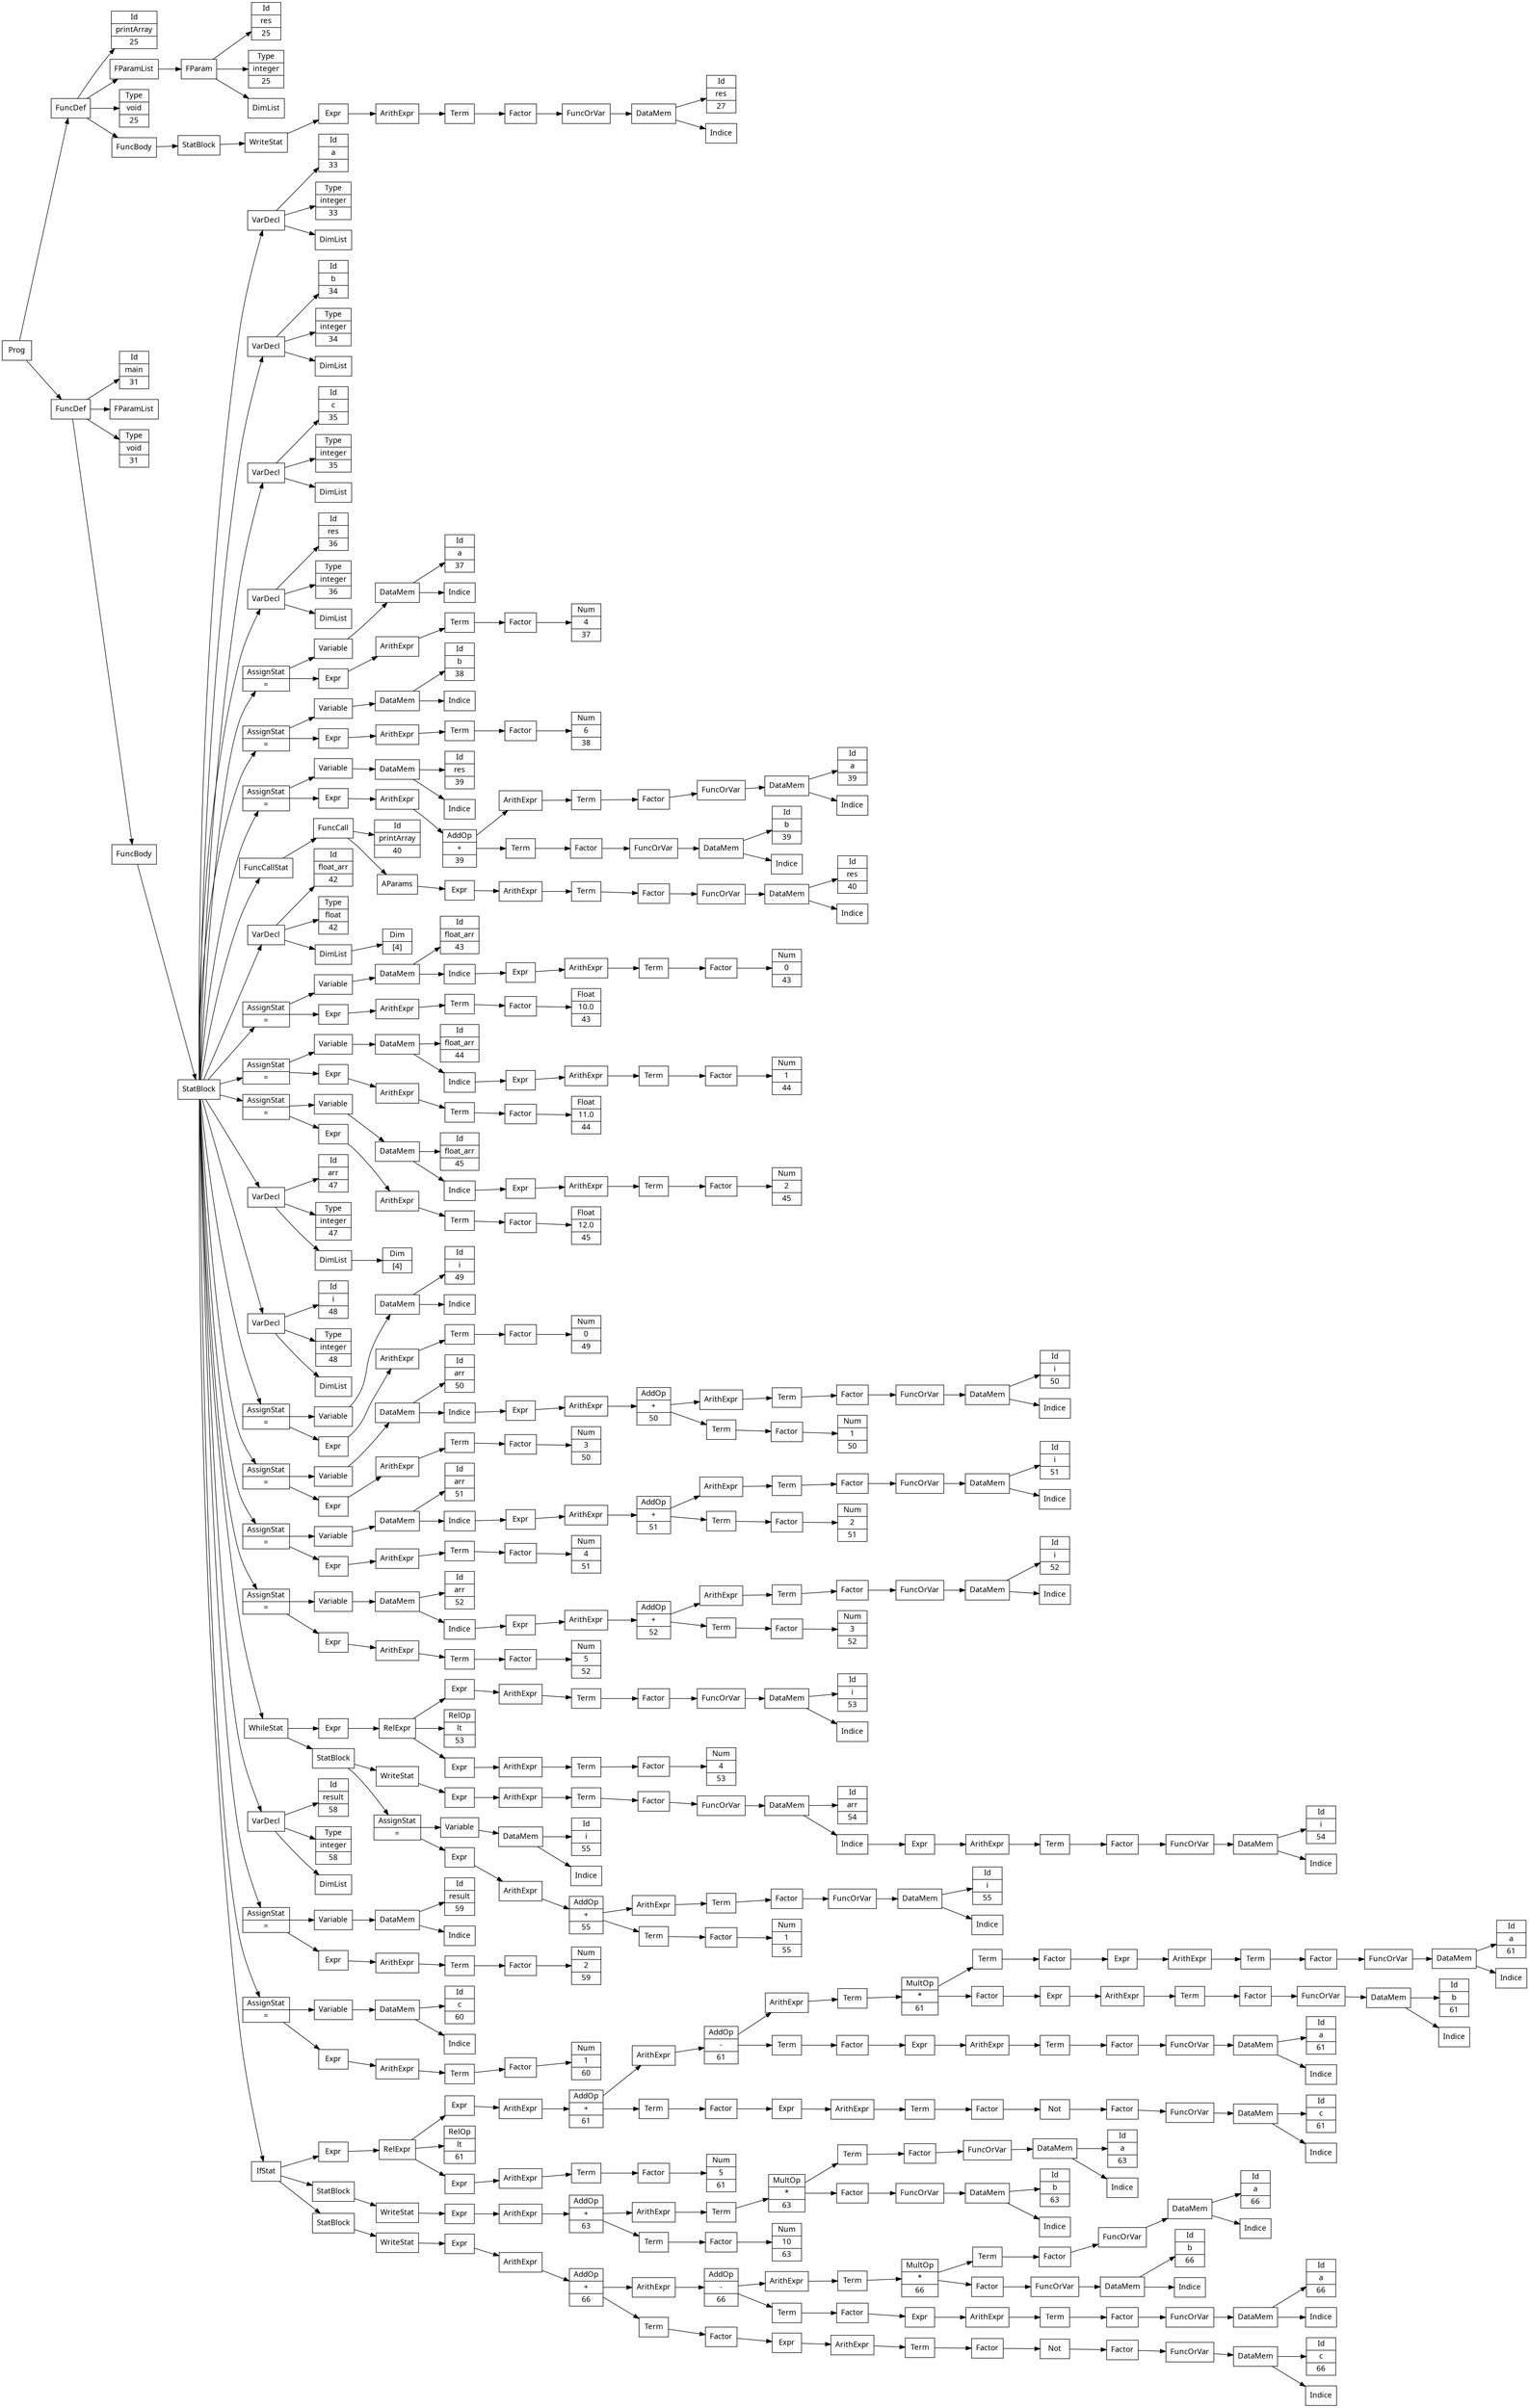digraph AST {
node [shape=record];
node [fontname=Sans];charset="UTF-8" splines=true splines=spline rankdir =LR
1827 -> 1412 -> 1394;
1394[label="Id | printArray | 25"]
1412 -> 1399 -> 1398 -> 1395;
1395[label="Id | res | 25"]
1398 -> 1396;
1396[label="Type | integer | 25"]
1398 -> 1397;
1397[label="DimList"]
1398[label="FParam"];
1399[label="FParamList"];
1412 -> 1400;
1400[label="Type | void | 25"]
1412 -> 1411 -> 1410 -> 1409 -> 1408 -> 1407 -> 1406 -> 1405 -> 1404 -> 1403 -> 1401;
1401[label="Id | res | 27"]
1403 -> 1402;
1402[label="Indice"]
1403[label="DataMem"];
1404[label="FuncOrVar"];
1405[label="Factor"];
1406[label="Term"];
1407[label="ArithExpr"];
1408[label="Expr"];
1409[label="WriteStat"];
1410[label="StatBlock"];
1411[label="FuncBody"];
1412[label="FuncDef"];
1827 -> 1826 -> 1413;
1413[label="Id | main | 31"]
1826 -> 1414;
1414[label="FParamList"]
1826 -> 1415;
1415[label="Type | void | 31"]
1826 -> 1825 -> 1824 -> 1419 -> 1416;
1416[label="Id | a | 33"]
1419 -> 1417;
1417[label="Type | integer | 33"]
1419 -> 1418;
1418[label="DimList"]
1419[label="VarDecl"];
1824 -> 1423 -> 1420;
1420[label="Id | b | 34"]
1423 -> 1421;
1421[label="Type | integer | 34"]
1423 -> 1422;
1422[label="DimList"]
1423[label="VarDecl"];
1824 -> 1427 -> 1424;
1424[label="Id | c | 35"]
1427 -> 1425;
1425[label="Type | integer | 35"]
1427 -> 1426;
1426[label="DimList"]
1427[label="VarDecl"];
1824 -> 1431 -> 1428;
1428[label="Id | res | 36"]
1431 -> 1429;
1429[label="Type | integer | 36"]
1431 -> 1430;
1430[label="DimList"]
1431[label="VarDecl"];
1824 -> 1441 -> 1435 -> 1434 -> 1432;
1432[label="Id | a | 37"]
1434 -> 1433;
1433[label="Indice"]
1434[label="DataMem"];
1435[label="Variable"];
1441 -> 1440 -> 1439 -> 1438 -> 1437 -> 1436;
1436[label="Num | 4 | 37"]
1437[label="Factor"];
1438[label="Term"];
1439[label="ArithExpr"];
1440[label="Expr"];
1441[label="AssignStat | ="];
1824 -> 1451 -> 1445 -> 1444 -> 1442;
1442[label="Id | b | 38"]
1444 -> 1443;
1443[label="Indice"]
1444[label="DataMem"];
1445[label="Variable"];
1451 -> 1450 -> 1449 -> 1448 -> 1447 -> 1446;
1446[label="Num | 6 | 38"]
1447[label="Factor"];
1448[label="Term"];
1449[label="ArithExpr"];
1450[label="Expr"];
1451[label="AssignStat | ="];
1824 -> 1472 -> 1455 -> 1454 -> 1452;
1452[label="Id | res | 39"]
1454 -> 1453;
1453[label="Indice"]
1454[label="DataMem"];
1455[label="Variable"];
1472 -> 1471 -> 1470 -> 1463 -> 1462 -> 1461 -> 1460 -> 1459 -> 1458 -> 1456;
1456[label="Id | a | 39"]
1458 -> 1457;
1457[label="Indice"]
1458[label="DataMem"];
1459[label="FuncOrVar"];
1460[label="Factor"];
1461[label="Term"];
1462[label="ArithExpr"];
1463 -> 1469 -> 1468 -> 1467 -> 1466 -> 1464;
1464[label="Id | b | 39"]
1466 -> 1465;
1465[label="Indice"]
1466[label="DataMem"];
1467[label="FuncOrVar"];
1468[label="Factor"];
1469[label="Term"];
1463[label="AddOp | + | 39"];
1470[label="ArithExpr"];
1471[label="Expr"];
1472[label="AssignStat | ="];
1824 -> 1485 -> 1484 -> 1473;
1473[label="Id | printArray | 40"]
1484 -> 1483 -> 1482 -> 1481 -> 1480 -> 1479 -> 1478 -> 1477 -> 1475;
1475[label="Id | res | 40"]
1477 -> 1476;
1476[label="Indice"]
1477[label="DataMem"];
1478[label="FuncOrVar"];
1479[label="Factor"];
1480[label="Term"];
1481[label="ArithExpr"];
1482[label="Expr"];
1483[label="AParams"];
1484[label="FuncCall"];
1485[label="FuncCallStat"];
1824 -> 1490 -> 1486;
1486[label="Id | float_arr | 42"]
1490 -> 1487;
1487[label="Type | float | 42"]
1490 -> 1489 -> 1488;
1488[label="Dim | [4]"]
1489[label="DimList"];
1490[label="VarDecl"];
1824 -> 1505 -> 1499 -> 1498 -> 1491;
1491[label="Id | float_arr | 43"]
1498 -> 1497 -> 1496 -> 1495 -> 1494 -> 1493 -> 1492;
1492[label="Num | 0 | 43"]
1493[label="Factor"];
1494[label="Term"];
1495[label="ArithExpr"];
1496[label="Expr"];
1497[label="Indice"];
1498[label="DataMem"];
1499[label="Variable"];
1505 -> 1504 -> 1503 -> 1502 -> 1501 -> 1500;
1500[label="Float | 10.0 | 43"]
1501[label="Factor"];
1502[label="Term"];
1503[label="ArithExpr"];
1504[label="Expr"];
1505[label="AssignStat | ="];
1824 -> 1520 -> 1514 -> 1513 -> 1506;
1506[label="Id | float_arr | 44"]
1513 -> 1512 -> 1511 -> 1510 -> 1509 -> 1508 -> 1507;
1507[label="Num | 1 | 44"]
1508[label="Factor"];
1509[label="Term"];
1510[label="ArithExpr"];
1511[label="Expr"];
1512[label="Indice"];
1513[label="DataMem"];
1514[label="Variable"];
1520 -> 1519 -> 1518 -> 1517 -> 1516 -> 1515;
1515[label="Float | 11.0 | 44"]
1516[label="Factor"];
1517[label="Term"];
1518[label="ArithExpr"];
1519[label="Expr"];
1520[label="AssignStat | ="];
1824 -> 1535 -> 1529 -> 1528 -> 1521;
1521[label="Id | float_arr | 45"]
1528 -> 1527 -> 1526 -> 1525 -> 1524 -> 1523 -> 1522;
1522[label="Num | 2 | 45"]
1523[label="Factor"];
1524[label="Term"];
1525[label="ArithExpr"];
1526[label="Expr"];
1527[label="Indice"];
1528[label="DataMem"];
1529[label="Variable"];
1535 -> 1534 -> 1533 -> 1532 -> 1531 -> 1530;
1530[label="Float | 12.0 | 45"]
1531[label="Factor"];
1532[label="Term"];
1533[label="ArithExpr"];
1534[label="Expr"];
1535[label="AssignStat | ="];
1824 -> 1540 -> 1536;
1536[label="Id | arr | 47"]
1540 -> 1537;
1537[label="Type | integer | 47"]
1540 -> 1539 -> 1538;
1538[label="Dim | [4]"]
1539[label="DimList"];
1540[label="VarDecl"];
1824 -> 1544 -> 1541;
1541[label="Id | i | 48"]
1544 -> 1542;
1542[label="Type | integer | 48"]
1544 -> 1543;
1543[label="DimList"]
1544[label="VarDecl"];
1824 -> 1554 -> 1548 -> 1547 -> 1545;
1545[label="Id | i | 49"]
1547 -> 1546;
1546[label="Indice"]
1547[label="DataMem"];
1548[label="Variable"];
1554 -> 1553 -> 1552 -> 1551 -> 1550 -> 1549;
1549[label="Num | 0 | 49"]
1550[label="Factor"];
1551[label="Term"];
1552[label="ArithExpr"];
1553[label="Expr"];
1554[label="AssignStat | ="];
1824 -> 1577 -> 1571 -> 1570 -> 1555;
1555[label="Id | arr | 50"]
1570 -> 1569 -> 1568 -> 1567 -> 1563 -> 1562 -> 1561 -> 1560 -> 1559 -> 1558 -> 1556;
1556[label="Id | i | 50"]
1558 -> 1557;
1557[label="Indice"]
1558[label="DataMem"];
1559[label="FuncOrVar"];
1560[label="Factor"];
1561[label="Term"];
1562[label="ArithExpr"];
1563 -> 1566 -> 1565 -> 1564;
1564[label="Num | 1 | 50"]
1565[label="Factor"];
1566[label="Term"];
1563[label="AddOp | + | 50"];
1567[label="ArithExpr"];
1568[label="Expr"];
1569[label="Indice"];
1570[label="DataMem"];
1571[label="Variable"];
1577 -> 1576 -> 1575 -> 1574 -> 1573 -> 1572;
1572[label="Num | 3 | 50"]
1573[label="Factor"];
1574[label="Term"];
1575[label="ArithExpr"];
1576[label="Expr"];
1577[label="AssignStat | ="];
1824 -> 1600 -> 1594 -> 1593 -> 1578;
1578[label="Id | arr | 51"]
1593 -> 1592 -> 1591 -> 1590 -> 1586 -> 1585 -> 1584 -> 1583 -> 1582 -> 1581 -> 1579;
1579[label="Id | i | 51"]
1581 -> 1580;
1580[label="Indice"]
1581[label="DataMem"];
1582[label="FuncOrVar"];
1583[label="Factor"];
1584[label="Term"];
1585[label="ArithExpr"];
1586 -> 1589 -> 1588 -> 1587;
1587[label="Num | 2 | 51"]
1588[label="Factor"];
1589[label="Term"];
1586[label="AddOp | + | 51"];
1590[label="ArithExpr"];
1591[label="Expr"];
1592[label="Indice"];
1593[label="DataMem"];
1594[label="Variable"];
1600 -> 1599 -> 1598 -> 1597 -> 1596 -> 1595;
1595[label="Num | 4 | 51"]
1596[label="Factor"];
1597[label="Term"];
1598[label="ArithExpr"];
1599[label="Expr"];
1600[label="AssignStat | ="];
1824 -> 1623 -> 1617 -> 1616 -> 1601;
1601[label="Id | arr | 52"]
1616 -> 1615 -> 1614 -> 1613 -> 1609 -> 1608 -> 1607 -> 1606 -> 1605 -> 1604 -> 1602;
1602[label="Id | i | 52"]
1604 -> 1603;
1603[label="Indice"]
1604[label="DataMem"];
1605[label="FuncOrVar"];
1606[label="Factor"];
1607[label="Term"];
1608[label="ArithExpr"];
1609 -> 1612 -> 1611 -> 1610;
1610[label="Num | 3 | 52"]
1611[label="Factor"];
1612[label="Term"];
1609[label="AddOp | + | 52"];
1613[label="ArithExpr"];
1614[label="Expr"];
1615[label="Indice"];
1616[label="DataMem"];
1617[label="Variable"];
1623 -> 1622 -> 1621 -> 1620 -> 1619 -> 1618;
1618[label="Num | 5 | 52"]
1619[label="Factor"];
1620[label="Term"];
1621[label="ArithExpr"];
1622[label="Expr"];
1623[label="AssignStat | ="];
1824 -> 1676 -> 1639 -> 1638 -> 1631 -> 1630 -> 1629 -> 1628 -> 1627 -> 1626 -> 1624;
1624[label="Id | i | 53"]
1626 -> 1625;
1625[label="Indice"]
1626[label="DataMem"];
1627[label="FuncOrVar"];
1628[label="Factor"];
1629[label="Term"];
1630[label="ArithExpr"];
1631[label="Expr"];
1638 -> 1632;
1632[label="RelOp | lt | 53"]
1638 -> 1637 -> 1636 -> 1635 -> 1634 -> 1633;
1633[label="Num | 4 | 53"]
1634[label="Factor"];
1635[label="Term"];
1636[label="ArithExpr"];
1637[label="Expr"];
1638[label="RelExpr"];
1639[label="Expr"];
1676 -> 1675 -> 1656 -> 1655 -> 1654 -> 1653 -> 1652 -> 1651 -> 1650 -> 1640;
1640[label="Id | arr | 54"]
1650 -> 1649 -> 1648 -> 1647 -> 1646 -> 1645 -> 1644 -> 1643 -> 1641;
1641[label="Id | i | 54"]
1643 -> 1642;
1642[label="Indice"]
1643[label="DataMem"];
1644[label="FuncOrVar"];
1645[label="Factor"];
1646[label="Term"];
1647[label="ArithExpr"];
1648[label="Expr"];
1649[label="Indice"];
1650[label="DataMem"];
1651[label="FuncOrVar"];
1652[label="Factor"];
1653[label="Term"];
1654[label="ArithExpr"];
1655[label="Expr"];
1656[label="WriteStat"];
1675 -> 1674 -> 1660 -> 1659 -> 1657;
1657[label="Id | i | 55"]
1659 -> 1658;
1658[label="Indice"]
1659[label="DataMem"];
1660[label="Variable"];
1674 -> 1673 -> 1672 -> 1668 -> 1667 -> 1666 -> 1665 -> 1664 -> 1663 -> 1661;
1661[label="Id | i | 55"]
1663 -> 1662;
1662[label="Indice"]
1663[label="DataMem"];
1664[label="FuncOrVar"];
1665[label="Factor"];
1666[label="Term"];
1667[label="ArithExpr"];
1668 -> 1671 -> 1670 -> 1669;
1669[label="Num | 1 | 55"]
1670[label="Factor"];
1671[label="Term"];
1668[label="AddOp | + | 55"];
1672[label="ArithExpr"];
1673[label="Expr"];
1674[label="AssignStat | ="];
1675[label="StatBlock"];
1676[label="WhileStat"];
1824 -> 1680 -> 1677;
1677[label="Id | result | 58"]
1680 -> 1678;
1678[label="Type | integer | 58"]
1680 -> 1679;
1679[label="DimList"]
1680[label="VarDecl"];
1824 -> 1690 -> 1684 -> 1683 -> 1681;
1681[label="Id | result | 59"]
1683 -> 1682;
1682[label="Indice"]
1683[label="DataMem"];
1684[label="Variable"];
1690 -> 1689 -> 1688 -> 1687 -> 1686 -> 1685;
1685[label="Num | 2 | 59"]
1686[label="Factor"];
1687[label="Term"];
1688[label="ArithExpr"];
1689[label="Expr"];
1690[label="AssignStat | ="];
1824 -> 1700 -> 1694 -> 1693 -> 1691;
1691[label="Id | c | 60"]
1693 -> 1692;
1692[label="Indice"]
1693[label="DataMem"];
1694[label="Variable"];
1700 -> 1699 -> 1698 -> 1697 -> 1696 -> 1695;
1695[label="Num | 1 | 60"]
1696[label="Factor"];
1697[label="Term"];
1698[label="ArithExpr"];
1699[label="Expr"];
1700[label="AssignStat | ="];
1824 -> 1823 -> 1757 -> 1756 -> 1749 -> 1748 -> 1735 -> 1734 -> 1723 -> 1722 -> 1721 -> 1711 -> 1710 -> 1709 -> 1708 -> 1707 -> 1706 -> 1705 -> 1704 -> 1703 -> 1701;
1701[label="Id | a | 61"]
1703 -> 1702;
1702[label="Indice"]
1703[label="DataMem"];
1704[label="FuncOrVar"];
1705[label="Factor"];
1706[label="Term"];
1707[label="ArithExpr"];
1708[label="Expr"];
1709[label="Factor"];
1710[label="Term"];
1711 -> 1720 -> 1719 -> 1718 -> 1717 -> 1716 -> 1715 -> 1714 -> 1712;
1712[label="Id | b | 61"]
1714 -> 1713;
1713[label="Indice"]
1714[label="DataMem"];
1715[label="FuncOrVar"];
1716[label="Factor"];
1717[label="Term"];
1718[label="ArithExpr"];
1719[label="Expr"];
1720[label="Factor"];
1711[label="MultOp | * | 61"];
1721[label="Term"];
1722[label="ArithExpr"];
1723 -> 1733 -> 1732 -> 1731 -> 1730 -> 1729 -> 1728 -> 1727 -> 1726 -> 1724;
1724[label="Id | a | 61"]
1726 -> 1725;
1725[label="Indice"]
1726[label="DataMem"];
1727[label="FuncOrVar"];
1728[label="Factor"];
1729[label="Term"];
1730[label="ArithExpr"];
1731[label="Expr"];
1732[label="Factor"];
1733[label="Term"];
1723[label="AddOp | - | 61"];
1734[label="ArithExpr"];
1735 -> 1747 -> 1746 -> 1745 -> 1744 -> 1743 -> 1742 -> 1741 -> 1740 -> 1739 -> 1738 -> 1736;
1736[label="Id | c | 61"]
1738 -> 1737;
1737[label="Indice"]
1738[label="DataMem"];
1739[label="FuncOrVar"];
1740[label="Factor"];
1741[label="Not"];
1742[label="Factor"];
1743[label="Term"];
1744[label="ArithExpr"];
1745[label="Expr"];
1746[label="Factor"];
1747[label="Term"];
1735[label="AddOp | + | 61"];
1748[label="ArithExpr"];
1749[label="Expr"];
1756 -> 1750;
1750[label="RelOp | lt | 61"]
1756 -> 1755 -> 1754 -> 1753 -> 1752 -> 1751;
1751[label="Num | 5 | 61"]
1752[label="Factor"];
1753[label="Term"];
1754[label="ArithExpr"];
1755[label="Expr"];
1756[label="RelExpr"];
1757[label="Expr"];
1823 -> 1779 -> 1778 -> 1777 -> 1776 -> 1772 -> 1771 -> 1770 -> 1764 -> 1763 -> 1762 -> 1761 -> 1760 -> 1758;
1758[label="Id | a | 63"]
1760 -> 1759;
1759[label="Indice"]
1760[label="DataMem"];
1761[label="FuncOrVar"];
1762[label="Factor"];
1763[label="Term"];
1764 -> 1769 -> 1768 -> 1767 -> 1765;
1765[label="Id | b | 63"]
1767 -> 1766;
1766[label="Indice"]
1767[label="DataMem"];
1768[label="FuncOrVar"];
1769[label="Factor"];
1764[label="MultOp | * | 63"];
1770[label="Term"];
1771[label="ArithExpr"];
1772 -> 1775 -> 1774 -> 1773;
1773[label="Num | 10 | 63"]
1774[label="Factor"];
1775[label="Term"];
1772[label="AddOp | + | 63"];
1776[label="ArithExpr"];
1777[label="Expr"];
1778[label="WriteStat"];
1779[label="StatBlock"];
1823 -> 1822 -> 1821 -> 1820 -> 1819 -> 1806 -> 1805 -> 1794 -> 1793 -> 1792 -> 1786 -> 1785 -> 1784 -> 1783 -> 1782 -> 1780;
1780[label="Id | a | 66"]
1782 -> 1781;
1781[label="Indice"]
1782[label="DataMem"];
1783[label="FuncOrVar"];
1784[label="Factor"];
1785[label="Term"];
1786 -> 1791 -> 1790 -> 1789 -> 1787;
1787[label="Id | b | 66"]
1789 -> 1788;
1788[label="Indice"]
1789[label="DataMem"];
1790[label="FuncOrVar"];
1791[label="Factor"];
1786[label="MultOp | * | 66"];
1792[label="Term"];
1793[label="ArithExpr"];
1794 -> 1804 -> 1803 -> 1802 -> 1801 -> 1800 -> 1799 -> 1798 -> 1797 -> 1795;
1795[label="Id | a | 66"]
1797 -> 1796;
1796[label="Indice"]
1797[label="DataMem"];
1798[label="FuncOrVar"];
1799[label="Factor"];
1800[label="Term"];
1801[label="ArithExpr"];
1802[label="Expr"];
1803[label="Factor"];
1804[label="Term"];
1794[label="AddOp | - | 66"];
1805[label="ArithExpr"];
1806 -> 1818 -> 1817 -> 1816 -> 1815 -> 1814 -> 1813 -> 1812 -> 1811 -> 1810 -> 1809 -> 1807;
1807[label="Id | c | 66"]
1809 -> 1808;
1808[label="Indice"]
1809[label="DataMem"];
1810[label="FuncOrVar"];
1811[label="Factor"];
1812[label="Not"];
1813[label="Factor"];
1814[label="Term"];
1815[label="ArithExpr"];
1816[label="Expr"];
1817[label="Factor"];
1818[label="Term"];
1806[label="AddOp | + | 66"];
1819[label="ArithExpr"];
1820[label="Expr"];
1821[label="WriteStat"];
1822[label="StatBlock"];
1823[label="IfStat"];
1824[label="StatBlock"];
1825[label="FuncBody"];
1826[label="FuncDef"];
1827[label="Prog"];
}
